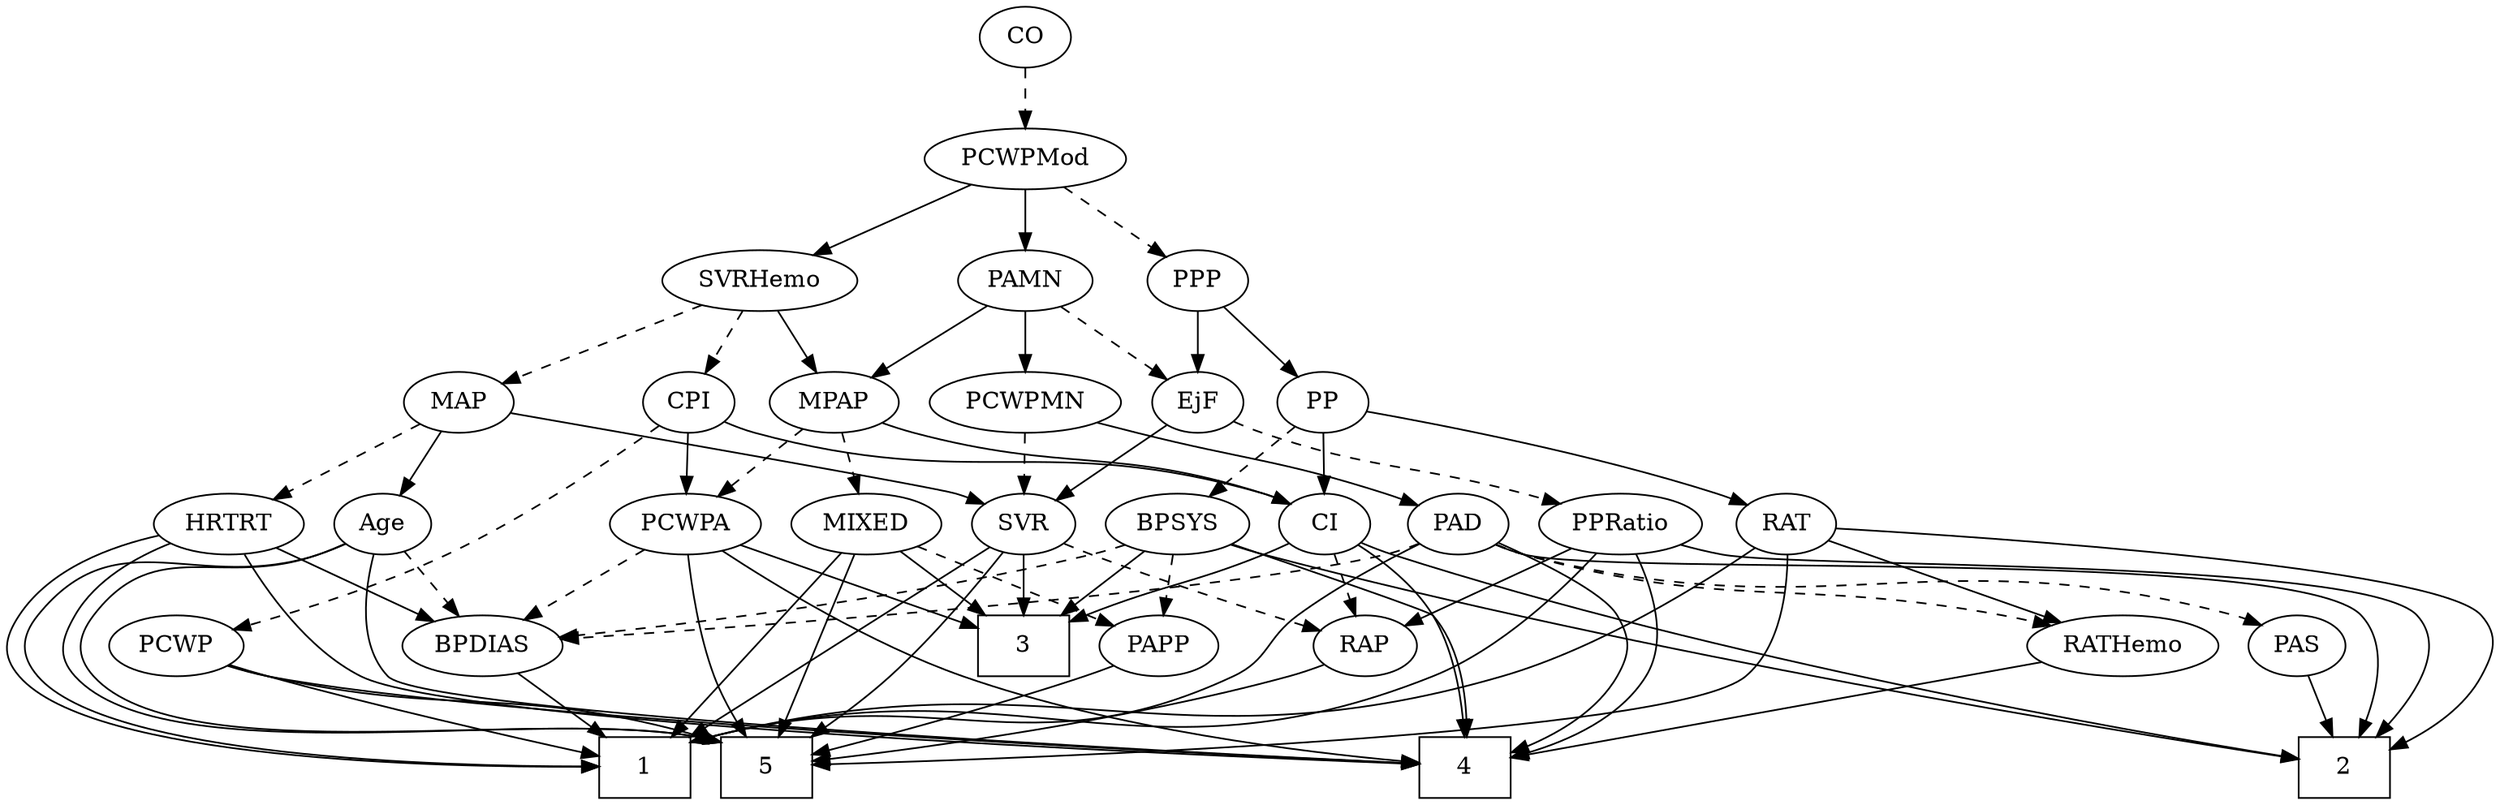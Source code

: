 strict digraph {
	graph [bb="0,0,1459.5,468"];
	node [label="\N"];
	1	[height=0.5,
		pos="824.93,18",
		shape=box,
		width=0.75];
	2	[height=0.5,
		pos="116.93,18",
		shape=box,
		width=0.75];
	3	[height=0.5,
		pos="798.93,90",
		shape=box,
		width=0.75];
	4	[height=0.5,
		pos="896.93,18",
		shape=box,
		width=0.75];
	5	[height=0.5,
		pos="1011.9,18",
		shape=box,
		width=0.75];
	Age	[height=0.5,
		pos="1184.9,162",
		width=0.75];
	Age -> 1	[pos="e,852.1,32.899 1180.1,144.05 1173.2,123.36 1158.6,89.043 1132.9,72 1034.1,6.2599 980.76,67.061 861.9,35.657",
		style=solid];
	Age -> 4	[pos="e,924.27,25.274 1195.4,145.21 1206.9,125.73 1221.6,92.66 1203.9,72 1170.6,33.003 1026.4,45.399 975.93,36 962.33,33.464 947.48,30.359 \
934.36,27.5",
		style=solid];
	Age -> 5	[pos="e,1039.2,20.374 1205.5,150.12 1210.4,147.83 1215.8,145.62 1220.9,144 1312.1,115.33 1371.3,181.02 1432.9,108 1443.3,95.776 1443.5,\
83.999 1432.9,72 1407.7,43.381 1147.5,26.37 1049.2,20.924",
		style=solid];
	BPDIAS	[height=0.5,
		pos="1081.9,90",
		width=1.1735];
	Age -> BPDIAS	[pos="e,1103.4,105.59 1166.5,148.49 1151.3,138.14 1129.4,123.26 1111.7,111.23",
		style=dashed];
	EjF	[height=0.5,
		pos="682.93,234",
		width=0.75];
	SVR	[height=0.5,
		pos="682.93,162",
		width=0.77632];
	EjF -> SVR	[pos="e,682.93,180.1 682.93,215.7 682.93,207.98 682.93,198.71 682.93,190.11",
		style=solid];
	PPRatio	[height=0.5,
		pos="292.93,162",
		width=1.1013];
	EjF -> PPRatio	[pos="e,330.08,168.6 662.4,222.04 657.44,219.76 652.09,217.57 646.93,216 543.3,184.54 513.03,196.06 405.93,180 384.28,176.75 360.29,173.15 \
340.01,170.09",
		style=dashed];
	RAP	[height=0.5,
		pos="573.93,90",
		width=0.77632];
	RAP -> 5	[pos="e,984.6,25.342 601.11,85.093 679.13,73.86 900.34,41.905 932.93,36 946.54,33.533 961.4,30.443 974.51,27.577",
		style=solid];
	MIXED	[height=0.5,
		pos="935.93,162",
		width=1.1193];
	MIXED -> 1	[pos="e,838.55,36.425 923.2,144.71 904.02,120.18 867.56,73.534 844.84,44.478",
		style=solid];
	MIXED -> 3	[pos="e,826.12,104.89 910.48,148 889.3,137.18 858.89,121.64 835.17,109.52",
		style=solid];
	MIXED -> 5	[pos="e,1011.3,36.147 957.18,146.44 969.47,136.91 984.19,123.4 992.93,108 1003.7,89.045 1008.4,64.68 1010.4,46.236",
		style=solid];
	PAPP	[height=0.5,
		pos="951.93,90",
		width=0.88464];
	MIXED -> PAPP	[pos="e,947.98,108.28 939.8,144.05 941.58,136.26 943.74,126.82 945.74,118.08",
		style=dashed];
	MPAP	[height=0.5,
		pos="921.93,234",
		width=0.97491];
	MPAP -> MIXED	[pos="e,932.47,180.28 925.32,216.05 926.86,208.35 928.72,199.03 930.46,190.36",
		style=dashed];
	PCWPA	[height=0.5,
		pos="1081.9,162",
		width=1.1555];
	MPAP -> PCWPA	[pos="e,1053.7,175.34 947.99,221.6 974.2,210.13 1014.9,192.34 1044.5,179.37",
		style=dashed];
	CI	[height=0.5,
		pos="756.93,162",
		width=0.75];
	MPAP -> CI	[pos="e,778.17,173.25 894.58,222.24 868.35,211.8 827.71,195.34 792.93,180 791.13,179.2 789.28,178.38 787.42,177.53",
		style=solid];
	BPSYS	[height=0.5,
		pos="839.93,162",
		width=1.0471];
	BPSYS -> 2	[pos="e,144.02,20.35 818.26,147.02 785.46,126.65 720.6,89.331 659.93,72 564.39,44.71 260.76,26.554 154.27,20.889",
		style=solid];
	BPSYS -> 3	[pos="e,809.15,108.45 830.21,144.41 825.45,136.28 819.61,126.31 814.27,117.18",
		style=solid];
	BPSYS -> 4	[pos="e,890,36.268 846.69,144.15 856.45,119.84 874.59,74.66 886.19,45.753",
		style=solid];
	BPSYS -> BPDIAS	[pos="e,1046.1,99.805 868.63,150.2 874.65,148.05 880.97,145.88 886.93,144 937.55,128 996.46,112.39 1036.2,102.31",
		style=dashed];
	BPSYS -> PAPP	[pos="e,931.36,103.86 862.06,147.17 879.45,136.3 903.82,121.07 922.8,109.21",
		style=dashed];
	PAD	[height=0.5,
		pos="206.93,162",
		width=0.79437];
	PAD -> 1	[pos="e,797.64,19.187 198.67,144.55 190.01,124.69 179.96,91.553 197.93,72 237.92,28.482 658.39,20.665 787.46,19.288",
		style=solid];
	PAD -> 2	[pos="e,89.736,23.653 178.84,157.74 128.88,151.31 27.849,135.19 6.9287,108 -2.8289,95.32 -1.5825,85.548 6.9287,72 22.857,46.645 54.696,\
33.135 80.039,26.117",
		style=solid];
	PAD -> 4	[pos="e,869.81,33.106 216.06,144.66 228.83,123.61 254.2,87.835 286.93,72 399.17,17.696 720.92,65.404 859.74,35.5",
		style=solid];
	PAS	[height=0.5,
		pos="42.929,90",
		width=0.75];
	PAD -> PAS	[pos="e,65.172,100.49 183.78,151.12 155.21,138.93 106.51,118.14 74.522,104.48",
		style=dashed];
	RATHemo	[height=0.5,
		pos="364.93,90",
		width=1.3721];
	PAD -> RATHemo	[pos="e,334.28,104.25 229.2,150.69 234.05,148.47 239.16,146.14 243.93,144 270.87,131.91 301.32,118.58 324.93,108.3",
		style=dashed];
	PAD -> BPDIAS	[pos="e,1045.3,99.199 227.95,149.67 233.04,147.4 238.57,145.31 243.93,144 567.7,64.987 661.99,147.36 992.93,108 1006.7,106.36 1021.6,103.82 \
1035.2,101.2",
		style=dashed];
	CO	[height=0.5,
		pos="759.93,450",
		width=0.75];
	PCWPMod	[height=0.5,
		pos="759.93,378",
		width=1.4443];
	CO -> PCWPMod	[pos="e,759.93,396.1 759.93,431.7 759.93,423.98 759.93,414.71 759.93,406.11",
		style=dashed];
	PAS -> 2	[pos="e,98.838,36.113 57.904,74.834 67.512,65.746 80.235,53.71 91.408,43.141",
		style=solid];
	PAMN	[height=0.5,
		pos="678.93,306",
		width=1.011];
	PAMN -> EjF	[pos="e,681.95,252.1 679.92,287.7 680.36,279.98 680.89,270.71 681.38,262.11",
		style=dashed];
	PAMN -> MPAP	[pos="e,890.78,242.32 706.38,294.13 712.14,291.99 718.2,289.84 723.93,288 777.64,270.71 840.78,254.51 881.06,244.68",
		style=solid];
	PCWPMN	[height=0.5,
		pos="587.93,234",
		width=1.3902];
	PAMN -> PCWPMN	[pos="e,608.34,250.7 660.07,290.5 647.45,280.79 630.61,267.83 616.37,256.88",
		style=solid];
	RATHemo -> 4	[pos="e,869.78,32.992 410.92,83.127 437.98,79.733 472.88,75.464 503.93,72 659.17,54.682 705.38,77.684 859.93,35.715",
		style=solid];
	CPI	[height=0.5,
		pos="1081.9,234",
		width=0.75];
	CPI -> PCWPA	[pos="e,1081.9,180.1 1081.9,215.7 1081.9,207.98 1081.9,198.71 1081.9,190.11",
		style=solid];
	PCWP	[height=0.5,
		pos="1366.9,90",
		width=0.97491];
	CPI -> PCWP	[pos="e,1362.5,107.93 1109.1,233.89 1156.5,234.07 1255.4,228.1 1318.9,180 1339.4,164.5 1352.2,137.65 1359.3,117.49",
		style=dashed];
	CPI -> CI	[pos="e,777.45,173.98 1061.4,222.02 1056.5,219.73 1051.1,217.55 1045.9,216 937.14,183.39 901.72,212.61 792.93,180 790.99,179.42 789.03,\
178.75 787.07,178.02",
		style=solid];
	RAT	[height=0.5,
		pos="441.93,162",
		width=0.75827];
	RAT -> 1	[pos="e,797.81,18.212 451.84,145.21 465.58,124.76 492.44,89.647 524.93,72 610.64,25.444 728.56,18.46 787.79,18.195",
		style=solid];
	RAT -> 2	[pos="e,144.05,32.376 418.33,152.26 391.24,142.1 345.56,124.61 306.93,108 252.79,84.721 191.19,55.318 153.19,36.83",
		style=solid];
	RAT -> 5	[pos="e,984.66,25.722 458.72,147.58 471.48,137.17 489.26,122.17 503.93,108 519.54,92.92 517.48,81.631 536.93,72 616.12,32.791 845.58,49.319 \
932.93,36 946.61,33.914 961.47,30.912 974.58,28.009",
		style=solid];
	RAT -> RATHemo	[pos="e,382.37,106.85 426.35,146.83 415.89,137.33 401.89,124.6 389.9,113.7",
		style=solid];
	SVR -> 1	[pos="e,797.74,19.757 656.49,155.99 605.06,145.13 499.7,116.71 536.93,72 568.42,34.19 716.94,23.257 787.51,20.173",
		style=solid];
	SVR -> 3	[pos="e,771.75,107.4 702.61,149.13 719.09,139.18 743.04,124.73 762.93,112.72",
		style=solid];
	SVR -> 5	[pos="e,984.88,24.844 692.66,145.02 705.92,124.7 731.62,90.077 762.93,72 829.81,33.382 857.4,52.124 932.93,36 946.57,33.088 961.53,29.874 \
974.73,27.031",
		style=solid];
	SVR -> RAP	[pos="e,592.97,103.23 663.69,148.65 646.41,137.55 620.85,121.13 601.42,108.65",
		style=dashed];
	PCWPMod -> PAMN	[pos="e,696.13,321.86 741.55,361.12 730.37,351.45 715.94,338.99 703.76,328.46",
		style=solid];
	SVRHemo	[height=0.5,
		pos="963.93,306",
		width=1.3902];
	PCWPMod -> SVRHemo	[pos="e,928.8,319.05 795.46,364.81 829.83,353.01 882.04,335.1 919.22,322.34",
		style=solid];
	PPP	[height=0.5,
		pos="759.93,306",
		width=0.75];
	PCWPMod -> PPP	[pos="e,759.93,324.1 759.93,359.7 759.93,351.98 759.93,342.71 759.93,334.11",
		style=dashed];
	PCWPA -> 3	[pos="e,826.16,97.736 1046.7,152.28 992.93,138.99 891.04,113.78 836.16,100.21",
		style=solid];
	PCWPA -> 4	[pos="e,924.24,24.903 1101.4,145.94 1122.8,127.5 1152,95.776 1132.9,72 1131.4,70.04 1000.4,41.423 934.27,27.077",
		style=solid];
	PCWPA -> 5	[pos="e,1038.9,20.559 1116.2,151.52 1126.6,148.84 1138.2,146.09 1148.9,144 1267.5,120.89 1490.5,162.84 1410.9,72 1387.2,44.953 1143.7,\
27.138 1049.2,21.193",
		style=solid];
	PCWPA -> BPDIAS	[pos="e,1081.9,108.1 1081.9,143.7 1081.9,135.98 1081.9,126.71 1081.9,118.11",
		style=dashed];
	PCWPMN -> PAD	[pos="e,228.45,174.1 539.13,229.76 471.6,224.33 346.36,210.77 243.93,180 242,179.42 240.04,178.76 238.08,178.04",
		style=solid];
	PCWPMN -> SVR	[pos="e,665.09,176.14 609.01,217.46 623.09,207.09 641.7,193.38 656.72,182.31",
		style=dashed];
	SVRHemo -> MPAP	[pos="e,931.71,251.31 953.76,288.05 948.74,279.68 942.57,269.4 937.01,260.13",
		style=solid];
	SVRHemo -> CPI	[pos="e,1062.3,246.65 988.67,290.33 1007.6,279.11 1033.7,263.64 1053.4,251.91",
		style=dashed];
	MAP	[height=0.5,
		pos="1005.9,234",
		width=0.84854];
	SVRHemo -> MAP	[pos="e,996.14,251.31 974.1,288.05 979.12,279.68 985.29,269.4 990.85,260.13",
		style=dashed];
	BPDIAS -> 1	[pos="e,852.2,32.59 1044.8,81.07 994.92,70.256 907.98,50.837 861.92,35.897",
		style=solid];
	MAP -> Age	[pos="e,1161.7,171.55 1030,222.6 1035.2,220.39 1040.7,218.09 1045.9,216 1082.1,201.41 1124.1,185.57 1152.3,175.04",
		style=solid];
	MAP -> SVR	[pos="e,704.24,173.77 983.02,222.08 977.52,219.79 971.59,217.59 965.93,216 859.97,186.23 826.6,210.76 720.93,180 718.5,179.29 716.03,178.46 \
713.56,177.55",
		style=solid];
	HRTRT	[height=0.5,
		pos="1269.9,162",
		width=1.1013];
	MAP -> HRTRT	[pos="e,1240.1,174.06 1029.3,222.14 1034.7,219.9 1040.5,217.71 1045.9,216 1121.7,192.35 1144.4,201.06 1220.9,180 1224.1,179.14 1227.3,\
178.19 1230.5,177.18",
		style=dashed];
	PP	[height=0.5,
		pos="758.93,234",
		width=0.75];
	PP -> BPSYS	[pos="e,822.56,178.01 774.93,219.17 786.31,209.34 801.82,195.93 814.83,184.69",
		style=dashed];
	PP -> RAT	[pos="e,468.74,166.2 737.23,222.79 731.38,220.31 724.99,217.85 718.93,216 634.83,190.4 532.46,174.64 478.8,167.51",
		style=solid];
	PP -> CI	[pos="e,757.42,180.1 758.43,215.7 758.21,207.98 757.95,198.71 757.7,190.11",
		style=solid];
	PPP -> EjF	[pos="e,698.22,248.91 744.35,290.83 733.32,280.81 718.34,267.19 705.94,255.92",
		style=solid];
	PPP -> PP	[pos="e,759.17,252.1 759.68,287.7 759.57,279.98 759.44,270.71 759.32,262.11",
		style=solid];
	PPRatio -> 1	[pos="e,797.78,19.521 281.82,144.35 270.17,124.6 255.87,91.881 273.93,72 308.47,33.98 669.62,22.499 787.76,19.746",
		style=solid];
	PPRatio -> 2	[pos="e,112.56,36.102 263.06,150.13 257.07,148.04 250.82,145.9 244.93,144 190.73,126.49 157.35,152.61 121.93,108 108.29,90.82 108.22,65.379 \
110.88,46.092",
		style=solid];
	PPRatio -> 4	[pos="e,869.81,33.1 290,144.04 287.56,123.68 287.17,90.032 306.93,72 350.66,32.079 765.92,49.859 859.79,35.12",
		style=solid];
	PPRatio -> RAP	[pos="e,548.22,97.404 326.82,152.56 380.31,139.23 483.78,113.46 538.31,99.872",
		style=solid];
	PCWP -> 1	[pos="e,852.06,33.037 1335.2,81.961 1318.8,78.526 1298.4,74.586 1279.9,72 1098.1,46.497 1043.3,83.334 861.92,35.677",
		style=solid];
	PCWP -> 4	[pos="e,924.21,25.626 1340,78.431 1332.9,75.986 1325.2,73.627 1317.9,72 1168.8,38.734 1126.9,60.111 975.93,36 962.26,33.817 947.4,30.793 \
934.29,27.899",
		style=solid];
	PCWP -> 5	[pos="e,1039.3,22.218 1339.4,78.585 1332.5,76.195 1325,73.824 1317.9,72 1222.6,47.379 1107.5,30.913 1049.4,23.497",
		style=solid];
	CI -> 2	[pos="e,144.13,20.35 740.21,147.34 714.3,127.02 662.09,89.362 610.93,72 526.21,43.25 254.42,26.293 154.36,20.894",
		style=solid];
	CI -> 3	[pos="e,788.55,108.29 766.46,145.12 771.45,136.8 777.68,126.41 783.35,116.96",
		style=solid];
	CI -> 4	[pos="e,869.92,32.071 753.04,144.06 749.62,124.64 747.33,92.821 762.93,72 789.01,37.187 814.71,51.762 860.49,35.713",
		style=solid];
	CI -> RAP	[pos="e,596.95,100.57 735.56,150.75 730.48,148.44 725.05,146.06 719.93,144 674.54,125.77 661.72,125.18 615.93,108 612.84,106.84 609.63,\
105.6 606.42,104.34",
		style=dashed];
	PAPP -> 5	[pos="e,996.96,36.461 965.24,73.465 972.58,64.906 981.87,54.069 990.23,44.32",
		style=solid];
	HRTRT -> 1	[pos="e,852.09,32.936 1256.1,144.93 1237.1,124.17 1201,88.72 1161.9,72 1041.1,20.313 992.78,70.664 862.06,35.723",
		style=solid];
	HRTRT -> 4	[pos="e,924.23,25.537 1278.5,144.31 1287.3,124.52 1297.5,91.759 1279.9,72 1234.7,21.147 1043,47.168 975.93,36 962.28,33.728 947.42,30.684 \
934.31,27.799",
		style=solid];
	HRTRT -> 5	[pos="e,1039,20.226 1307.6,156.3 1372.5,146.78 1494,121.77 1449.9,72 1423.5,42.138 1149.9,25.775 1049,20.72",
		style=solid];
	HRTRT -> BPDIAS	[pos="e,1112.8,102.51 1240.1,149.91 1208.3,138.07 1157.8,119.24 1122.4,106.06",
		style=solid];
}
